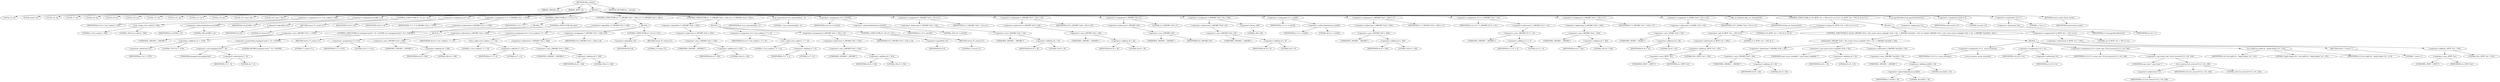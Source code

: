 digraph tftp_connect {  
"1000114" [label = "(METHOD,tftp_connect)" ]
"1000115" [label = "(PARAM,_DWORD *a1)" ]
"1000116" [label = "(PARAM,_BYTE *a2)" ]
"1000117" [label = "(BLOCK,,)" ]
"1000118" [label = "(LOCAL,v4: int)" ]
"1000119" [label = "(LOCAL,result: int)" ]
"1000120" [label = "(LOCAL,v6: int)" ]
"1000121" [label = "(LOCAL,v7: int)" ]
"1000122" [label = "(LOCAL,v8: int)" ]
"1000123" [label = "(LOCAL,v9: int)" ]
"1000124" [label = "(LOCAL,v10: int)" ]
"1000125" [label = "(LOCAL,v11: int)" ]
"1000126" [label = "(LOCAL,v12: int)" ]
"1000127" [label = "(LOCAL,v13: int *)" ]
"1000128" [label = "(LOCAL,v14: int)" ]
"1000129" [label = "(LOCAL,v15: const char *)" ]
"1000130" [label = "(LOCAL,v16: char [ 128 ])" ]
"1000131" [label = "(<operator>.assignment,v4 = Curl_ccalloc(1, 336))" ]
"1000132" [label = "(IDENTIFIER,v4,v4 = Curl_ccalloc(1, 336))" ]
"1000133" [label = "(Curl_ccalloc,Curl_ccalloc(1, 336))" ]
"1000134" [label = "(LITERAL,1,Curl_ccalloc(1, 336))" ]
"1000135" [label = "(LITERAL,336,Curl_ccalloc(1, 336))" ]
"1000136" [label = "(<operator>.assignment,a1[188] = v4)" ]
"1000137" [label = "(<operator>.indirectIndexAccess,a1[188])" ]
"1000138" [label = "(IDENTIFIER,a1,a1[188] = v4)" ]
"1000139" [label = "(LITERAL,188,a1[188] = v4)" ]
"1000140" [label = "(IDENTIFIER,v4,a1[188] = v4)" ]
"1000141" [label = "(CONTROL_STRUCTURE,if ( !v4 ),if ( !v4 ))" ]
"1000142" [label = "(<operator>.logicalNot,!v4)" ]
"1000143" [label = "(IDENTIFIER,v4,!v4)" ]
"1000144" [label = "(RETURN,return 27;,return 27;)" ]
"1000145" [label = "(LITERAL,27,return 27;)" ]
"1000146" [label = "(<operator>.assignment,v6 = v4)" ]
"1000147" [label = "(IDENTIFIER,v6,v6 = v4)" ]
"1000148" [label = "(IDENTIFIER,v4,v6 = v4)" ]
"1000149" [label = "(<operator>.assignment,v7 = *(_DWORD *)(*a1 + 1576))" ]
"1000150" [label = "(IDENTIFIER,v7,v7 = *(_DWORD *)(*a1 + 1576))" ]
"1000151" [label = "(<operator>.indirection,*(_DWORD *)(*a1 + 1576))" ]
"1000152" [label = "(<operator>.cast,(_DWORD *)(*a1 + 1576))" ]
"1000153" [label = "(UNKNOWN,_DWORD *,_DWORD *)" ]
"1000154" [label = "(<operator>.addition,*a1 + 1576)" ]
"1000155" [label = "(<operator>.indirection,*a1)" ]
"1000156" [label = "(IDENTIFIER,a1,*a1 + 1576)" ]
"1000157" [label = "(LITERAL,1576,*a1 + 1576)" ]
"1000158" [label = "(CONTROL_STRUCTURE,if ( v7 ),if ( v7 ))" ]
"1000159" [label = "(IDENTIFIER,v7,if ( v7 ))" ]
"1000160" [label = "(BLOCK,,)" ]
"1000161" [label = "(CONTROL_STRUCTURE,if ( (unsigned int)(v7 - 8) > 0xFFB0 ),if ( (unsigned int)(v7 - 8) > 0xFFB0 ))" ]
"1000162" [label = "(<operator>.greaterThan,(unsigned int)(v7 - 8) > 0xFFB0)" ]
"1000163" [label = "(<operator>.cast,(unsigned int)(v7 - 8))" ]
"1000164" [label = "(UNKNOWN,unsigned int,unsigned int)" ]
"1000165" [label = "(<operator>.subtraction,v7 - 8)" ]
"1000166" [label = "(IDENTIFIER,v7,v7 - 8)" ]
"1000167" [label = "(LITERAL,8,v7 - 8)" ]
"1000168" [label = "(LITERAL,0xFFB0,(unsigned int)(v7 - 8) > 0xFFB0)" ]
"1000169" [label = "(RETURN,return 71;,return 71;)" ]
"1000170" [label = "(LITERAL,71,return 71;)" ]
"1000171" [label = "(CONTROL_STRUCTURE,else,else)" ]
"1000172" [label = "(BLOCK,,)" ]
"1000173" [label = "(<operator>.assignment,v7 = 512)" ]
"1000174" [label = "(IDENTIFIER,v7,v7 = 512)" ]
"1000175" [label = "(LITERAL,512,v7 = 512)" ]
"1000176" [label = "(CONTROL_STRUCTURE,if ( !*(_DWORD *)(v4 + 328) ),if ( !*(_DWORD *)(v4 + 328) ))" ]
"1000177" [label = "(<operator>.logicalNot,!*(_DWORD *)(v4 + 328))" ]
"1000178" [label = "(<operator>.indirection,*(_DWORD *)(v4 + 328))" ]
"1000179" [label = "(<operator>.cast,(_DWORD *)(v4 + 328))" ]
"1000180" [label = "(UNKNOWN,_DWORD *,_DWORD *)" ]
"1000181" [label = "(<operator>.addition,v4 + 328)" ]
"1000182" [label = "(IDENTIFIER,v4,v4 + 328)" ]
"1000183" [label = "(LITERAL,328,v4 + 328)" ]
"1000184" [label = "(BLOCK,,)" ]
"1000185" [label = "(<operator>.assignment,v8 = Curl_ccalloc(1, v7 + 4))" ]
"1000186" [label = "(IDENTIFIER,v8,v8 = Curl_ccalloc(1, v7 + 4))" ]
"1000187" [label = "(Curl_ccalloc,Curl_ccalloc(1, v7 + 4))" ]
"1000188" [label = "(LITERAL,1,Curl_ccalloc(1, v7 + 4))" ]
"1000189" [label = "(<operator>.addition,v7 + 4)" ]
"1000190" [label = "(IDENTIFIER,v7,v7 + 4)" ]
"1000191" [label = "(LITERAL,4,v7 + 4)" ]
"1000192" [label = "(<operator>.assignment,*(_DWORD *)(v6 + 328) = v8)" ]
"1000193" [label = "(<operator>.indirection,*(_DWORD *)(v6 + 328))" ]
"1000194" [label = "(<operator>.cast,(_DWORD *)(v6 + 328))" ]
"1000195" [label = "(UNKNOWN,_DWORD *,_DWORD *)" ]
"1000196" [label = "(<operator>.addition,v6 + 328)" ]
"1000197" [label = "(IDENTIFIER,v6,v6 + 328)" ]
"1000198" [label = "(LITERAL,328,v6 + 328)" ]
"1000199" [label = "(IDENTIFIER,v8,*(_DWORD *)(v6 + 328) = v8)" ]
"1000200" [label = "(CONTROL_STRUCTURE,if ( !v8 ),if ( !v8 ))" ]
"1000201" [label = "(<operator>.logicalNot,!v8)" ]
"1000202" [label = "(IDENTIFIER,v8,!v8)" ]
"1000203" [label = "(RETURN,return 27;,return 27;)" ]
"1000204" [label = "(LITERAL,27,return 27;)" ]
"1000205" [label = "(CONTROL_STRUCTURE,if ( !*(_DWORD *)(v6 + 332) ),if ( !*(_DWORD *)(v6 + 332) ))" ]
"1000206" [label = "(<operator>.logicalNot,!*(_DWORD *)(v6 + 332))" ]
"1000207" [label = "(<operator>.indirection,*(_DWORD *)(v6 + 332))" ]
"1000208" [label = "(<operator>.cast,(_DWORD *)(v6 + 332))" ]
"1000209" [label = "(UNKNOWN,_DWORD *,_DWORD *)" ]
"1000210" [label = "(<operator>.addition,v6 + 332)" ]
"1000211" [label = "(IDENTIFIER,v6,v6 + 332)" ]
"1000212" [label = "(LITERAL,332,v6 + 332)" ]
"1000213" [label = "(BLOCK,,)" ]
"1000214" [label = "(<operator>.assignment,v9 = Curl_ccalloc(1, v7 + 4))" ]
"1000215" [label = "(IDENTIFIER,v9,v9 = Curl_ccalloc(1, v7 + 4))" ]
"1000216" [label = "(Curl_ccalloc,Curl_ccalloc(1, v7 + 4))" ]
"1000217" [label = "(LITERAL,1,Curl_ccalloc(1, v7 + 4))" ]
"1000218" [label = "(<operator>.addition,v7 + 4)" ]
"1000219" [label = "(IDENTIFIER,v7,v7 + 4)" ]
"1000220" [label = "(LITERAL,4,v7 + 4)" ]
"1000221" [label = "(<operator>.assignment,*(_DWORD *)(v6 + 332) = v9)" ]
"1000222" [label = "(<operator>.indirection,*(_DWORD *)(v6 + 332))" ]
"1000223" [label = "(<operator>.cast,(_DWORD *)(v6 + 332))" ]
"1000224" [label = "(UNKNOWN,_DWORD *,_DWORD *)" ]
"1000225" [label = "(<operator>.addition,v6 + 332)" ]
"1000226" [label = "(IDENTIFIER,v6,v6 + 332)" ]
"1000227" [label = "(LITERAL,332,v6 + 332)" ]
"1000228" [label = "(IDENTIFIER,v9,*(_DWORD *)(v6 + 332) = v9)" ]
"1000229" [label = "(CONTROL_STRUCTURE,if ( !v9 ),if ( !v9 ))" ]
"1000230" [label = "(<operator>.logicalNot,!v9)" ]
"1000231" [label = "(IDENTIFIER,v9,!v9)" ]
"1000232" [label = "(RETURN,return 27;,return 27;)" ]
"1000233" [label = "(LITERAL,27,return 27;)" ]
"1000234" [label = "(Curl_conncontrol,Curl_conncontrol(a1, 1))" ]
"1000235" [label = "(IDENTIFIER,a1,Curl_conncontrol(a1, 1))" ]
"1000236" [label = "(LITERAL,1,Curl_conncontrol(a1, 1))" ]
"1000237" [label = "(<operator>.assignment,v10 = a1[105])" ]
"1000238" [label = "(IDENTIFIER,v10,v10 = a1[105])" ]
"1000239" [label = "(<operator>.indirectIndexAccess,a1[105])" ]
"1000240" [label = "(IDENTIFIER,a1,v10 = a1[105])" ]
"1000241" [label = "(LITERAL,105,v10 = a1[105])" ]
"1000242" [label = "(<operator>.assignment,*(_DWORD *)(v6 + 16) = a1)" ]
"1000243" [label = "(<operator>.indirection,*(_DWORD *)(v6 + 16))" ]
"1000244" [label = "(<operator>.cast,(_DWORD *)(v6 + 16))" ]
"1000245" [label = "(UNKNOWN,_DWORD *,_DWORD *)" ]
"1000246" [label = "(<operator>.addition,v6 + 16)" ]
"1000247" [label = "(IDENTIFIER,v6,v6 + 16)" ]
"1000248" [label = "(LITERAL,16,v6 + 16)" ]
"1000249" [label = "(IDENTIFIER,a1,*(_DWORD *)(v6 + 16) = a1)" ]
"1000250" [label = "(<operator>.assignment,*(_DWORD *)(v6 + 20) = v10)" ]
"1000251" [label = "(<operator>.indirection,*(_DWORD *)(v6 + 20))" ]
"1000252" [label = "(<operator>.cast,(_DWORD *)(v6 + 20))" ]
"1000253" [label = "(UNKNOWN,_DWORD *,_DWORD *)" ]
"1000254" [label = "(<operator>.addition,v6 + 20)" ]
"1000255" [label = "(IDENTIFIER,v6,v6 + 20)" ]
"1000256" [label = "(LITERAL,20,v6 + 20)" ]
"1000257" [label = "(IDENTIFIER,v10,*(_DWORD *)(v6 + 20) = v10)" ]
"1000258" [label = "(<operator>.assignment,*(_DWORD *)v6 = 0)" ]
"1000259" [label = "(<operator>.indirection,*(_DWORD *)v6)" ]
"1000260" [label = "(<operator>.cast,(_DWORD *)v6)" ]
"1000261" [label = "(UNKNOWN,_DWORD *,_DWORD *)" ]
"1000262" [label = "(IDENTIFIER,v6,(_DWORD *)v6)" ]
"1000263" [label = "(LITERAL,0,*(_DWORD *)v6 = 0)" ]
"1000264" [label = "(<operator>.assignment,*(_DWORD *)(v6 + 8) = -100)" ]
"1000265" [label = "(<operator>.indirection,*(_DWORD *)(v6 + 8))" ]
"1000266" [label = "(<operator>.cast,(_DWORD *)(v6 + 8))" ]
"1000267" [label = "(UNKNOWN,_DWORD *,_DWORD *)" ]
"1000268" [label = "(<operator>.addition,v6 + 8)" ]
"1000269" [label = "(IDENTIFIER,v6,v6 + 8)" ]
"1000270" [label = "(LITERAL,8,v6 + 8)" ]
"1000271" [label = "(<operator>.minus,-100)" ]
"1000272" [label = "(LITERAL,100,-100)" ]
"1000273" [label = "(<operator>.assignment,v11 = a1[20])" ]
"1000274" [label = "(IDENTIFIER,v11,v11 = a1[20])" ]
"1000275" [label = "(<operator>.indirectIndexAccess,a1[20])" ]
"1000276" [label = "(IDENTIFIER,a1,v11 = a1[20])" ]
"1000277" [label = "(LITERAL,20,v11 = a1[20])" ]
"1000278" [label = "(<operator>.assignment,*(_DWORD *)(v6 + 320) = v7)" ]
"1000279" [label = "(<operator>.indirection,*(_DWORD *)(v6 + 320))" ]
"1000280" [label = "(<operator>.cast,(_DWORD *)(v6 + 320))" ]
"1000281" [label = "(UNKNOWN,_DWORD *,_DWORD *)" ]
"1000282" [label = "(<operator>.addition,v6 + 320)" ]
"1000283" [label = "(IDENTIFIER,v6,v6 + 320)" ]
"1000284" [label = "(LITERAL,320,v6 + 320)" ]
"1000285" [label = "(IDENTIFIER,v7,*(_DWORD *)(v6 + 320) = v7)" ]
"1000286" [label = "(<operator>.assignment,v12 = *(_DWORD *)(v11 + 4))" ]
"1000287" [label = "(IDENTIFIER,v12,v12 = *(_DWORD *)(v11 + 4))" ]
"1000288" [label = "(<operator>.indirection,*(_DWORD *)(v11 + 4))" ]
"1000289" [label = "(<operator>.cast,(_DWORD *)(v11 + 4))" ]
"1000290" [label = "(UNKNOWN,_DWORD *,_DWORD *)" ]
"1000291" [label = "(<operator>.addition,v11 + 4)" ]
"1000292" [label = "(IDENTIFIER,v11,v11 + 4)" ]
"1000293" [label = "(LITERAL,4,v11 + 4)" ]
"1000294" [label = "(<operator>.assignment,*(_DWORD *)(v6 + 324) = v7)" ]
"1000295" [label = "(<operator>.indirection,*(_DWORD *)(v6 + 324))" ]
"1000296" [label = "(<operator>.cast,(_DWORD *)(v6 + 324))" ]
"1000297" [label = "(UNKNOWN,_DWORD *,_DWORD *)" ]
"1000298" [label = "(<operator>.addition,v6 + 324)" ]
"1000299" [label = "(IDENTIFIER,v6,v6 + 324)" ]
"1000300" [label = "(LITERAL,324,v6 + 324)" ]
"1000301" [label = "(IDENTIFIER,v7,*(_DWORD *)(v6 + 324) = v7)" ]
"1000302" [label = "(<operator>.assignment,*(_WORD *)(v6 + 52) = v12)" ]
"1000303" [label = "(<operator>.indirection,*(_WORD *)(v6 + 52))" ]
"1000304" [label = "(<operator>.cast,(_WORD *)(v6 + 52))" ]
"1000305" [label = "(UNKNOWN,_WORD *,_WORD *)" ]
"1000306" [label = "(<operator>.addition,v6 + 52)" ]
"1000307" [label = "(IDENTIFIER,v6,v6 + 52)" ]
"1000308" [label = "(LITERAL,52,v6 + 52)" ]
"1000309" [label = "(IDENTIFIER,v12,*(_WORD *)(v6 + 52) = v12)" ]
"1000310" [label = "(tftp_set_timeouts,tftp_set_timeouts(v6))" ]
"1000311" [label = "(IDENTIFIER,v6,tftp_set_timeouts(v6))" ]
"1000312" [label = "(CONTROL_STRUCTURE,if ( (*((_BYTE *)a1 + 591) & 2) == 0 ),if ( (*((_BYTE *)a1 + 591) & 2) == 0 ))" ]
"1000313" [label = "(<operator>.equals,(*((_BYTE *)a1 + 591) & 2) == 0)" ]
"1000314" [label = "(<operator>.and,*((_BYTE *)a1 + 591) & 2)" ]
"1000315" [label = "(<operator>.indirection,*((_BYTE *)a1 + 591))" ]
"1000316" [label = "(<operator>.addition,(_BYTE *)a1 + 591)" ]
"1000317" [label = "(<operator>.cast,(_BYTE *)a1)" ]
"1000318" [label = "(UNKNOWN,_BYTE *,_BYTE *)" ]
"1000319" [label = "(IDENTIFIER,a1,(_BYTE *)a1)" ]
"1000320" [label = "(LITERAL,591,(_BYTE *)a1 + 591)" ]
"1000321" [label = "(LITERAL,2,*((_BYTE *)a1 + 591) & 2)" ]
"1000322" [label = "(LITERAL,0,(*((_BYTE *)a1 + 591) & 2) == 0)" ]
"1000323" [label = "(BLOCK,,)" ]
"1000324" [label = "(CONTROL_STRUCTURE,if ( bind(*(_DWORD *)(v6 + 20), (const struct sockaddr *)(v6 + 52), *(_DWORD *)(a1[20] + 16)) ),if ( bind(*(_DWORD *)(v6 + 20), (const struct sockaddr *)(v6 + 52), *(_DWORD *)(a1[20] + 16)) ))" ]
"1000325" [label = "(bind,bind(*(_DWORD *)(v6 + 20), (const struct sockaddr *)(v6 + 52), *(_DWORD *)(a1[20] + 16)))" ]
"1000326" [label = "(<operator>.indirection,*(_DWORD *)(v6 + 20))" ]
"1000327" [label = "(<operator>.cast,(_DWORD *)(v6 + 20))" ]
"1000328" [label = "(UNKNOWN,_DWORD *,_DWORD *)" ]
"1000329" [label = "(<operator>.addition,v6 + 20)" ]
"1000330" [label = "(IDENTIFIER,v6,v6 + 20)" ]
"1000331" [label = "(LITERAL,20,v6 + 20)" ]
"1000332" [label = "(<operator>.cast,(const struct sockaddr *)(v6 + 52))" ]
"1000333" [label = "(UNKNOWN,const struct sockaddr *,const struct sockaddr *)" ]
"1000334" [label = "(<operator>.addition,v6 + 52)" ]
"1000335" [label = "(IDENTIFIER,v6,v6 + 52)" ]
"1000336" [label = "(LITERAL,52,v6 + 52)" ]
"1000337" [label = "(<operator>.indirection,*(_DWORD *)(a1[20] + 16))" ]
"1000338" [label = "(<operator>.cast,(_DWORD *)(a1[20] + 16))" ]
"1000339" [label = "(UNKNOWN,_DWORD *,_DWORD *)" ]
"1000340" [label = "(<operator>.addition,a1[20] + 16)" ]
"1000341" [label = "(<operator>.indirectIndexAccess,a1[20])" ]
"1000342" [label = "(IDENTIFIER,a1,a1[20] + 16)" ]
"1000343" [label = "(LITERAL,20,a1[20] + 16)" ]
"1000344" [label = "(LITERAL,16,a1[20] + 16)" ]
"1000345" [label = "(BLOCK,,)" ]
"1000346" [label = "(<operator>.assignment,v13 = _errno_location())" ]
"1000347" [label = "(IDENTIFIER,v13,v13 = _errno_location())" ]
"1000348" [label = "(_errno_location,_errno_location())" ]
"1000349" [label = "(<operator>.assignment,v14 = *a1)" ]
"1000350" [label = "(IDENTIFIER,v14,v14 = *a1)" ]
"1000351" [label = "(<operator>.indirection,*a1)" ]
"1000352" [label = "(IDENTIFIER,a1,v14 = *a1)" ]
"1000353" [label = "(<operator>.assignment,v15 = (const char *)Curl_strerror(*v13, v16, 128))" ]
"1000354" [label = "(IDENTIFIER,v15,v15 = (const char *)Curl_strerror(*v13, v16, 128))" ]
"1000355" [label = "(<operator>.cast,(const char *)Curl_strerror(*v13, v16, 128))" ]
"1000356" [label = "(UNKNOWN,const char *,const char *)" ]
"1000357" [label = "(Curl_strerror,Curl_strerror(*v13, v16, 128))" ]
"1000358" [label = "(<operator>.indirection,*v13)" ]
"1000359" [label = "(IDENTIFIER,v13,Curl_strerror(*v13, v16, 128))" ]
"1000360" [label = "(IDENTIFIER,v16,Curl_strerror(*v13, v16, 128))" ]
"1000361" [label = "(LITERAL,128,Curl_strerror(*v13, v16, 128))" ]
"1000362" [label = "(Curl_failf,Curl_failf(v14, \"bind() failed; %s\", v15))" ]
"1000363" [label = "(IDENTIFIER,v14,Curl_failf(v14, \"bind() failed; %s\", v15))" ]
"1000364" [label = "(LITERAL,\"bind() failed; %s\",Curl_failf(v14, \"bind() failed; %s\", v15))" ]
"1000365" [label = "(IDENTIFIER,v15,Curl_failf(v14, \"bind() failed; %s\", v15))" ]
"1000366" [label = "(RETURN,return 7;,return 7;)" ]
"1000367" [label = "(LITERAL,7,return 7;)" ]
"1000368" [label = "(<operators>.assignmentOr,*((_BYTE *)a1 + 591) |= 2u)" ]
"1000369" [label = "(<operator>.indirection,*((_BYTE *)a1 + 591))" ]
"1000370" [label = "(<operator>.addition,(_BYTE *)a1 + 591)" ]
"1000371" [label = "(<operator>.cast,(_BYTE *)a1)" ]
"1000372" [label = "(UNKNOWN,_BYTE *,_BYTE *)" ]
"1000373" [label = "(IDENTIFIER,a1,(_BYTE *)a1)" ]
"1000374" [label = "(LITERAL,591,(_BYTE *)a1 + 591)" ]
"1000375" [label = "(LITERAL,2u,*((_BYTE *)a1 + 591) |= 2u)" ]
"1000376" [label = "(Curl_pgrsStartNow,Curl_pgrsStartNow(*a1))" ]
"1000377" [label = "(<operator>.indirection,*a1)" ]
"1000378" [label = "(IDENTIFIER,a1,Curl_pgrsStartNow(*a1))" ]
"1000379" [label = "(<operator>.assignment,result = 0)" ]
"1000380" [label = "(IDENTIFIER,result,result = 0)" ]
"1000381" [label = "(LITERAL,0,result = 0)" ]
"1000382" [label = "(<operator>.assignment,*a2 = 1)" ]
"1000383" [label = "(<operator>.indirection,*a2)" ]
"1000384" [label = "(IDENTIFIER,a2,*a2 = 1)" ]
"1000385" [label = "(LITERAL,1,*a2 = 1)" ]
"1000386" [label = "(RETURN,return result;,return result;)" ]
"1000387" [label = "(IDENTIFIER,result,return result;)" ]
"1000388" [label = "(METHOD_RETURN,int __fastcall)" ]
  "1000114" -> "1000115" 
  "1000114" -> "1000116" 
  "1000114" -> "1000117" 
  "1000114" -> "1000388" 
  "1000117" -> "1000118" 
  "1000117" -> "1000119" 
  "1000117" -> "1000120" 
  "1000117" -> "1000121" 
  "1000117" -> "1000122" 
  "1000117" -> "1000123" 
  "1000117" -> "1000124" 
  "1000117" -> "1000125" 
  "1000117" -> "1000126" 
  "1000117" -> "1000127" 
  "1000117" -> "1000128" 
  "1000117" -> "1000129" 
  "1000117" -> "1000130" 
  "1000117" -> "1000131" 
  "1000117" -> "1000136" 
  "1000117" -> "1000141" 
  "1000117" -> "1000146" 
  "1000117" -> "1000149" 
  "1000117" -> "1000158" 
  "1000117" -> "1000176" 
  "1000117" -> "1000205" 
  "1000117" -> "1000234" 
  "1000117" -> "1000237" 
  "1000117" -> "1000242" 
  "1000117" -> "1000250" 
  "1000117" -> "1000258" 
  "1000117" -> "1000264" 
  "1000117" -> "1000273" 
  "1000117" -> "1000278" 
  "1000117" -> "1000286" 
  "1000117" -> "1000294" 
  "1000117" -> "1000302" 
  "1000117" -> "1000310" 
  "1000117" -> "1000312" 
  "1000117" -> "1000376" 
  "1000117" -> "1000379" 
  "1000117" -> "1000382" 
  "1000117" -> "1000386" 
  "1000131" -> "1000132" 
  "1000131" -> "1000133" 
  "1000133" -> "1000134" 
  "1000133" -> "1000135" 
  "1000136" -> "1000137" 
  "1000136" -> "1000140" 
  "1000137" -> "1000138" 
  "1000137" -> "1000139" 
  "1000141" -> "1000142" 
  "1000141" -> "1000144" 
  "1000142" -> "1000143" 
  "1000144" -> "1000145" 
  "1000146" -> "1000147" 
  "1000146" -> "1000148" 
  "1000149" -> "1000150" 
  "1000149" -> "1000151" 
  "1000151" -> "1000152" 
  "1000152" -> "1000153" 
  "1000152" -> "1000154" 
  "1000154" -> "1000155" 
  "1000154" -> "1000157" 
  "1000155" -> "1000156" 
  "1000158" -> "1000159" 
  "1000158" -> "1000160" 
  "1000158" -> "1000171" 
  "1000160" -> "1000161" 
  "1000161" -> "1000162" 
  "1000161" -> "1000169" 
  "1000162" -> "1000163" 
  "1000162" -> "1000168" 
  "1000163" -> "1000164" 
  "1000163" -> "1000165" 
  "1000165" -> "1000166" 
  "1000165" -> "1000167" 
  "1000169" -> "1000170" 
  "1000171" -> "1000172" 
  "1000172" -> "1000173" 
  "1000173" -> "1000174" 
  "1000173" -> "1000175" 
  "1000176" -> "1000177" 
  "1000176" -> "1000184" 
  "1000177" -> "1000178" 
  "1000178" -> "1000179" 
  "1000179" -> "1000180" 
  "1000179" -> "1000181" 
  "1000181" -> "1000182" 
  "1000181" -> "1000183" 
  "1000184" -> "1000185" 
  "1000184" -> "1000192" 
  "1000184" -> "1000200" 
  "1000185" -> "1000186" 
  "1000185" -> "1000187" 
  "1000187" -> "1000188" 
  "1000187" -> "1000189" 
  "1000189" -> "1000190" 
  "1000189" -> "1000191" 
  "1000192" -> "1000193" 
  "1000192" -> "1000199" 
  "1000193" -> "1000194" 
  "1000194" -> "1000195" 
  "1000194" -> "1000196" 
  "1000196" -> "1000197" 
  "1000196" -> "1000198" 
  "1000200" -> "1000201" 
  "1000200" -> "1000203" 
  "1000201" -> "1000202" 
  "1000203" -> "1000204" 
  "1000205" -> "1000206" 
  "1000205" -> "1000213" 
  "1000206" -> "1000207" 
  "1000207" -> "1000208" 
  "1000208" -> "1000209" 
  "1000208" -> "1000210" 
  "1000210" -> "1000211" 
  "1000210" -> "1000212" 
  "1000213" -> "1000214" 
  "1000213" -> "1000221" 
  "1000213" -> "1000229" 
  "1000214" -> "1000215" 
  "1000214" -> "1000216" 
  "1000216" -> "1000217" 
  "1000216" -> "1000218" 
  "1000218" -> "1000219" 
  "1000218" -> "1000220" 
  "1000221" -> "1000222" 
  "1000221" -> "1000228" 
  "1000222" -> "1000223" 
  "1000223" -> "1000224" 
  "1000223" -> "1000225" 
  "1000225" -> "1000226" 
  "1000225" -> "1000227" 
  "1000229" -> "1000230" 
  "1000229" -> "1000232" 
  "1000230" -> "1000231" 
  "1000232" -> "1000233" 
  "1000234" -> "1000235" 
  "1000234" -> "1000236" 
  "1000237" -> "1000238" 
  "1000237" -> "1000239" 
  "1000239" -> "1000240" 
  "1000239" -> "1000241" 
  "1000242" -> "1000243" 
  "1000242" -> "1000249" 
  "1000243" -> "1000244" 
  "1000244" -> "1000245" 
  "1000244" -> "1000246" 
  "1000246" -> "1000247" 
  "1000246" -> "1000248" 
  "1000250" -> "1000251" 
  "1000250" -> "1000257" 
  "1000251" -> "1000252" 
  "1000252" -> "1000253" 
  "1000252" -> "1000254" 
  "1000254" -> "1000255" 
  "1000254" -> "1000256" 
  "1000258" -> "1000259" 
  "1000258" -> "1000263" 
  "1000259" -> "1000260" 
  "1000260" -> "1000261" 
  "1000260" -> "1000262" 
  "1000264" -> "1000265" 
  "1000264" -> "1000271" 
  "1000265" -> "1000266" 
  "1000266" -> "1000267" 
  "1000266" -> "1000268" 
  "1000268" -> "1000269" 
  "1000268" -> "1000270" 
  "1000271" -> "1000272" 
  "1000273" -> "1000274" 
  "1000273" -> "1000275" 
  "1000275" -> "1000276" 
  "1000275" -> "1000277" 
  "1000278" -> "1000279" 
  "1000278" -> "1000285" 
  "1000279" -> "1000280" 
  "1000280" -> "1000281" 
  "1000280" -> "1000282" 
  "1000282" -> "1000283" 
  "1000282" -> "1000284" 
  "1000286" -> "1000287" 
  "1000286" -> "1000288" 
  "1000288" -> "1000289" 
  "1000289" -> "1000290" 
  "1000289" -> "1000291" 
  "1000291" -> "1000292" 
  "1000291" -> "1000293" 
  "1000294" -> "1000295" 
  "1000294" -> "1000301" 
  "1000295" -> "1000296" 
  "1000296" -> "1000297" 
  "1000296" -> "1000298" 
  "1000298" -> "1000299" 
  "1000298" -> "1000300" 
  "1000302" -> "1000303" 
  "1000302" -> "1000309" 
  "1000303" -> "1000304" 
  "1000304" -> "1000305" 
  "1000304" -> "1000306" 
  "1000306" -> "1000307" 
  "1000306" -> "1000308" 
  "1000310" -> "1000311" 
  "1000312" -> "1000313" 
  "1000312" -> "1000323" 
  "1000313" -> "1000314" 
  "1000313" -> "1000322" 
  "1000314" -> "1000315" 
  "1000314" -> "1000321" 
  "1000315" -> "1000316" 
  "1000316" -> "1000317" 
  "1000316" -> "1000320" 
  "1000317" -> "1000318" 
  "1000317" -> "1000319" 
  "1000323" -> "1000324" 
  "1000323" -> "1000368" 
  "1000324" -> "1000325" 
  "1000324" -> "1000345" 
  "1000325" -> "1000326" 
  "1000325" -> "1000332" 
  "1000325" -> "1000337" 
  "1000326" -> "1000327" 
  "1000327" -> "1000328" 
  "1000327" -> "1000329" 
  "1000329" -> "1000330" 
  "1000329" -> "1000331" 
  "1000332" -> "1000333" 
  "1000332" -> "1000334" 
  "1000334" -> "1000335" 
  "1000334" -> "1000336" 
  "1000337" -> "1000338" 
  "1000338" -> "1000339" 
  "1000338" -> "1000340" 
  "1000340" -> "1000341" 
  "1000340" -> "1000344" 
  "1000341" -> "1000342" 
  "1000341" -> "1000343" 
  "1000345" -> "1000346" 
  "1000345" -> "1000349" 
  "1000345" -> "1000353" 
  "1000345" -> "1000362" 
  "1000345" -> "1000366" 
  "1000346" -> "1000347" 
  "1000346" -> "1000348" 
  "1000349" -> "1000350" 
  "1000349" -> "1000351" 
  "1000351" -> "1000352" 
  "1000353" -> "1000354" 
  "1000353" -> "1000355" 
  "1000355" -> "1000356" 
  "1000355" -> "1000357" 
  "1000357" -> "1000358" 
  "1000357" -> "1000360" 
  "1000357" -> "1000361" 
  "1000358" -> "1000359" 
  "1000362" -> "1000363" 
  "1000362" -> "1000364" 
  "1000362" -> "1000365" 
  "1000366" -> "1000367" 
  "1000368" -> "1000369" 
  "1000368" -> "1000375" 
  "1000369" -> "1000370" 
  "1000370" -> "1000371" 
  "1000370" -> "1000374" 
  "1000371" -> "1000372" 
  "1000371" -> "1000373" 
  "1000376" -> "1000377" 
  "1000377" -> "1000378" 
  "1000379" -> "1000380" 
  "1000379" -> "1000381" 
  "1000382" -> "1000383" 
  "1000382" -> "1000385" 
  "1000383" -> "1000384" 
  "1000386" -> "1000387" 
}
